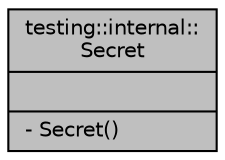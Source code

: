 digraph "testing::internal::Secret"
{
 // LATEX_PDF_SIZE
  bgcolor="transparent";
  edge [fontname="Helvetica",fontsize="10",labelfontname="Helvetica",labelfontsize="10"];
  node [fontname="Helvetica",fontsize="10",shape=record];
  Node1 [label="{testing::internal::\lSecret\n||- Secret()\l}",height=0.2,width=0.4,color="black", fillcolor="grey75", style="filled", fontcolor="black",tooltip=" "];
}
